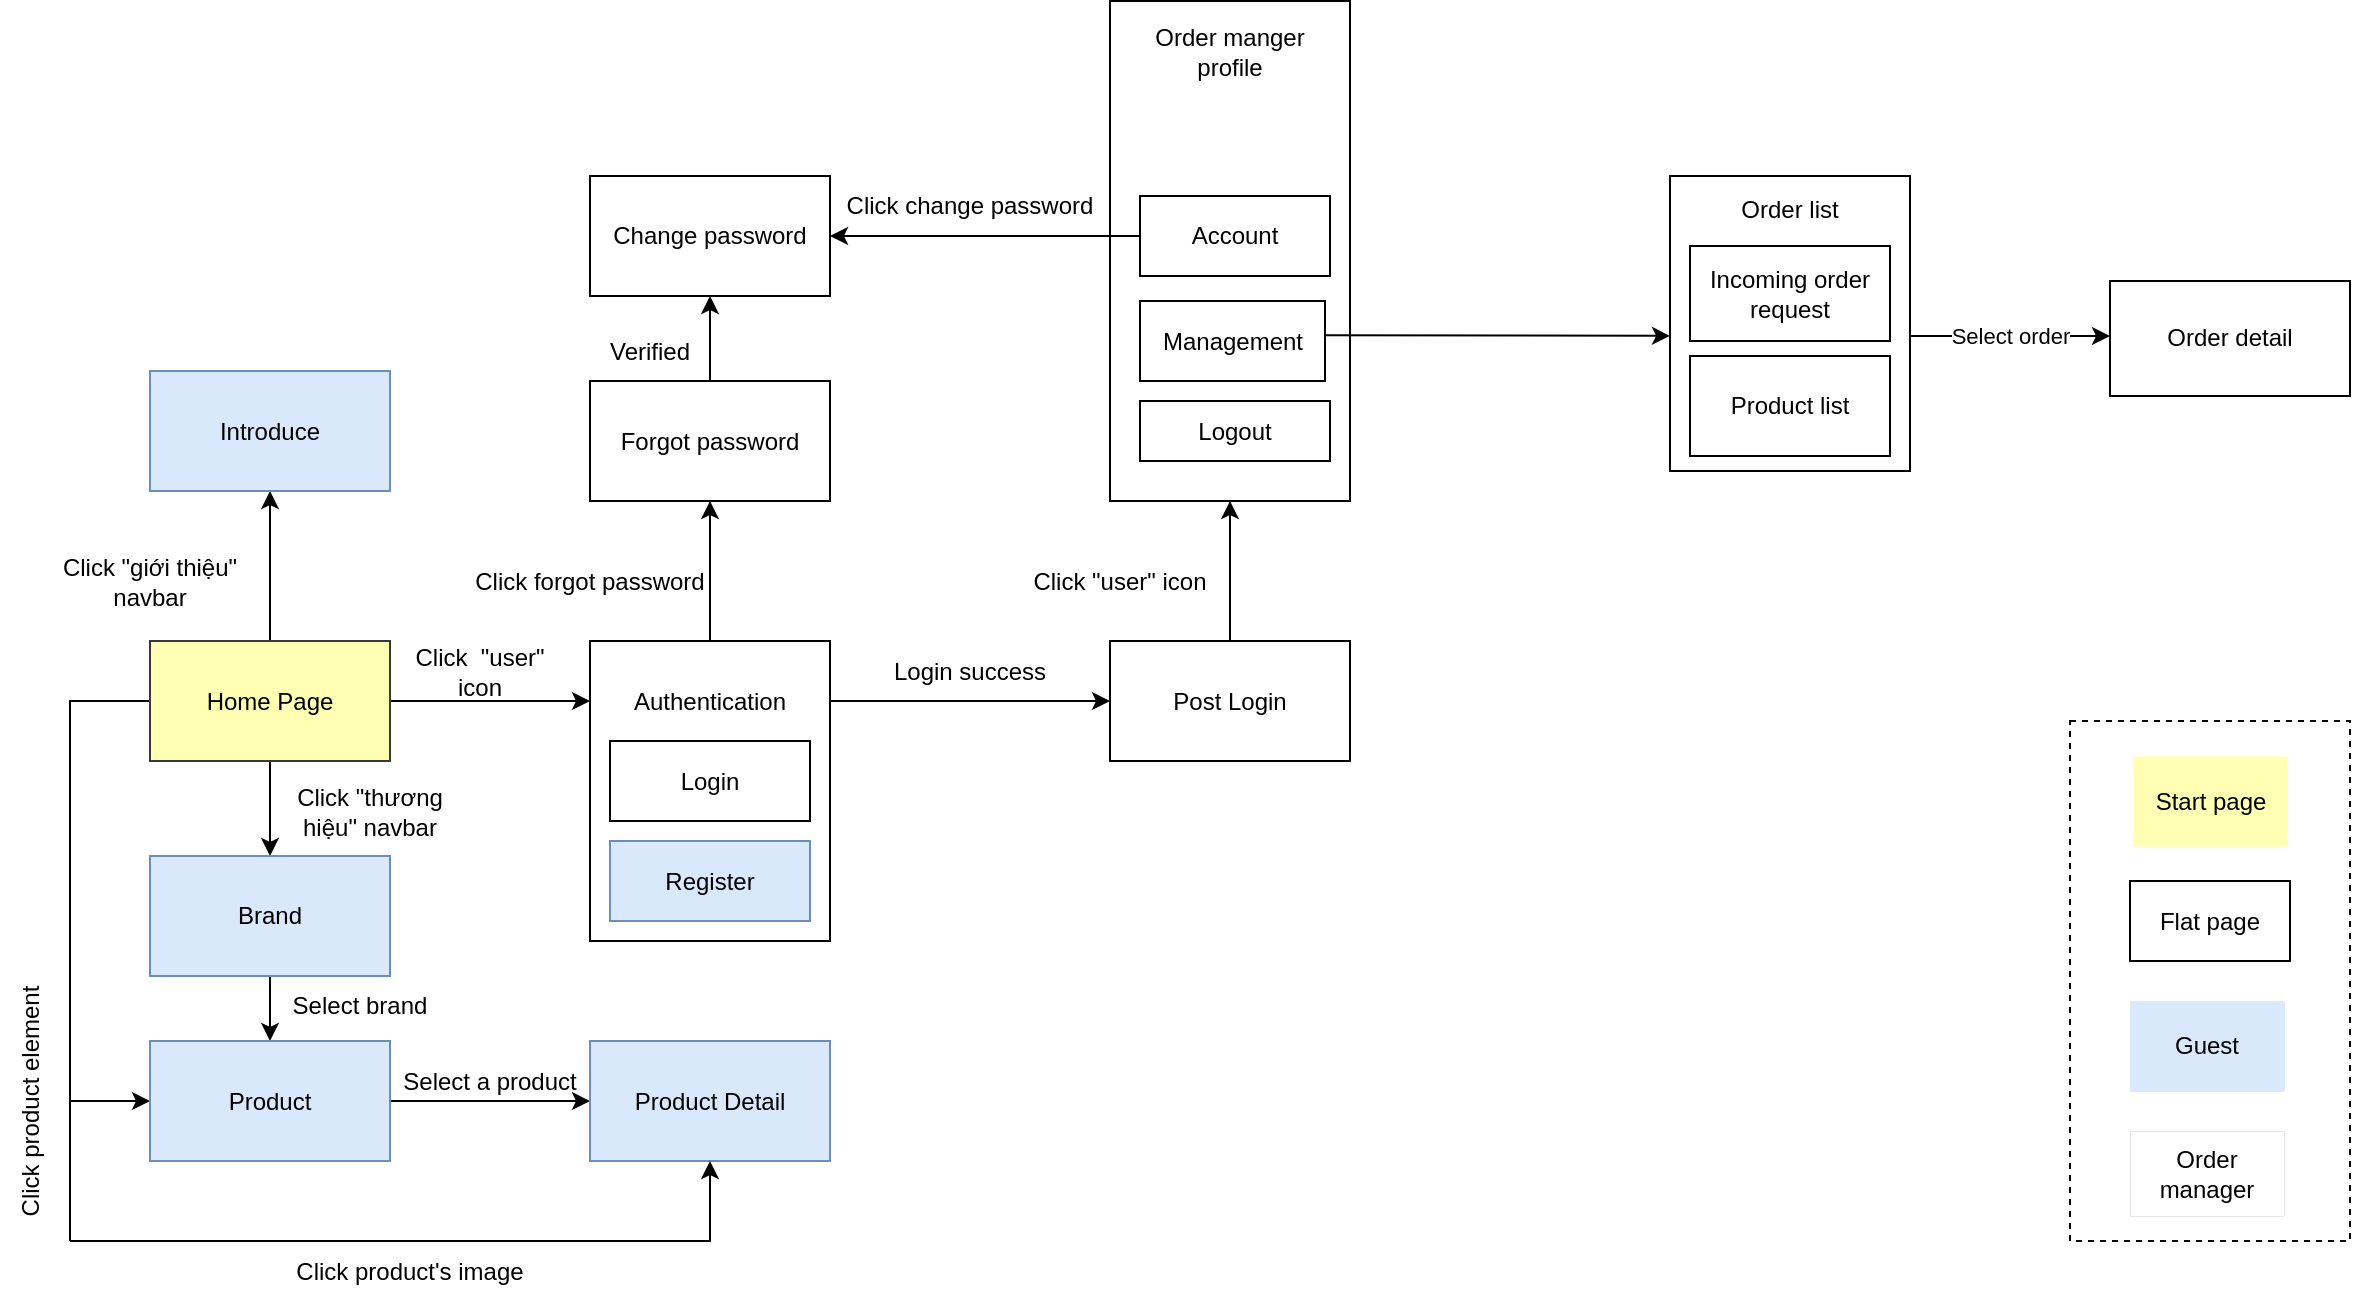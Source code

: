 <mxfile version="20.3.0" type="device"><diagram id="_5H-L2p9wcAScAushxqT" name="Trang-1"><mxGraphModel dx="-264" dy="693" grid="1" gridSize="10" guides="1" tooltips="1" connect="1" arrows="1" fold="1" page="1" pageScale="1" pageWidth="850" pageHeight="1100" math="0" shadow="0"><root><mxCell id="0"/><mxCell id="1" parent="0"/><mxCell id="MCsUvH6jt3mRJvjkBpip-1" style="edgeStyle=orthogonalEdgeStyle;rounded=0;orthogonalLoop=1;jettySize=auto;html=1;entryX=0.5;entryY=0;entryDx=0;entryDy=0;" parent="1" source="MCsUvH6jt3mRJvjkBpip-5" target="MCsUvH6jt3mRJvjkBpip-7" edge="1"><mxGeometry relative="1" as="geometry"/></mxCell><mxCell id="MCsUvH6jt3mRJvjkBpip-2" style="edgeStyle=orthogonalEdgeStyle;rounded=0;orthogonalLoop=1;jettySize=auto;html=1;entryX=0;entryY=0.5;entryDx=0;entryDy=0;" parent="1" source="MCsUvH6jt3mRJvjkBpip-5" target="MCsUvH6jt3mRJvjkBpip-9" edge="1"><mxGeometry relative="1" as="geometry"><mxPoint x="990" y="902.5" as="targetPoint"/><Array as="points"><mxPoint x="960" y="672.5"/><mxPoint x="960" y="872.5"/></Array></mxGeometry></mxCell><mxCell id="MCsUvH6jt3mRJvjkBpip-3" style="edgeStyle=orthogonalEdgeStyle;rounded=0;orthogonalLoop=1;jettySize=auto;html=1;" parent="1" source="MCsUvH6jt3mRJvjkBpip-5" edge="1"><mxGeometry relative="1" as="geometry"><mxPoint x="1220" y="672.5" as="targetPoint"/></mxGeometry></mxCell><mxCell id="MCsUvH6jt3mRJvjkBpip-4" style="edgeStyle=orthogonalEdgeStyle;rounded=0;orthogonalLoop=1;jettySize=auto;html=1;entryX=0.5;entryY=1;entryDx=0;entryDy=0;" parent="1" source="MCsUvH6jt3mRJvjkBpip-5" target="MCsUvH6jt3mRJvjkBpip-12" edge="1"><mxGeometry relative="1" as="geometry"/></mxCell><mxCell id="MCsUvH6jt3mRJvjkBpip-5" value="Home Page" style="rounded=0;whiteSpace=wrap;html=1;fillColor=#FFFFB3;strokeColor=#36393d;" parent="1" vertex="1"><mxGeometry x="1000" y="642.5" width="120" height="60" as="geometry"/></mxCell><mxCell id="MCsUvH6jt3mRJvjkBpip-6" value="" style="edgeStyle=orthogonalEdgeStyle;rounded=0;orthogonalLoop=1;jettySize=auto;html=1;" parent="1" source="MCsUvH6jt3mRJvjkBpip-7" target="MCsUvH6jt3mRJvjkBpip-9" edge="1"><mxGeometry relative="1" as="geometry"/></mxCell><mxCell id="MCsUvH6jt3mRJvjkBpip-7" value="Brand" style="rounded=0;whiteSpace=wrap;html=1;fillColor=#dae8fc;strokeColor=#6c8ebf;" parent="1" vertex="1"><mxGeometry x="1000" y="750" width="120" height="60" as="geometry"/></mxCell><mxCell id="MCsUvH6jt3mRJvjkBpip-8" style="edgeStyle=orthogonalEdgeStyle;rounded=0;orthogonalLoop=1;jettySize=auto;html=1;entryX=0;entryY=0.5;entryDx=0;entryDy=0;" parent="1" source="MCsUvH6jt3mRJvjkBpip-9" target="MCsUvH6jt3mRJvjkBpip-14" edge="1"><mxGeometry relative="1" as="geometry"><mxPoint x="1210" y="902.5" as="targetPoint"/></mxGeometry></mxCell><mxCell id="MCsUvH6jt3mRJvjkBpip-9" value="Product" style="rounded=0;whiteSpace=wrap;html=1;fillColor=#dae8fc;strokeColor=#6c8ebf;" parent="1" vertex="1"><mxGeometry x="1000" y="842.5" width="120" height="60" as="geometry"/></mxCell><mxCell id="MCsUvH6jt3mRJvjkBpip-10" style="edgeStyle=orthogonalEdgeStyle;rounded=0;orthogonalLoop=1;jettySize=auto;html=1;entryX=0;entryY=0.5;entryDx=0;entryDy=0;" parent="1" source="MCsUvH6jt3mRJvjkBpip-11" target="MCsUvH6jt3mRJvjkBpip-13" edge="1"><mxGeometry relative="1" as="geometry"><mxPoint x="1420" y="672.5" as="targetPoint"/><Array as="points"><mxPoint x="1350" y="672.5"/><mxPoint x="1350" y="672.5"/></Array></mxGeometry></mxCell><mxCell id="MCsUvH6jt3mRJvjkBpip-11" value="" style="rounded=0;whiteSpace=wrap;html=1;" parent="1" vertex="1"><mxGeometry x="1220" y="642.5" width="120" height="150" as="geometry"/></mxCell><mxCell id="MCsUvH6jt3mRJvjkBpip-12" value="Introduce" style="rounded=0;whiteSpace=wrap;html=1;fillColor=#dae8fc;strokeColor=#6c8ebf;" parent="1" vertex="1"><mxGeometry x="1000" y="507.5" width="120" height="60" as="geometry"/></mxCell><mxCell id="MCsUvH6jt3mRJvjkBpip-13" value="Post Login" style="rounded=0;whiteSpace=wrap;html=1;" parent="1" vertex="1"><mxGeometry x="1480" y="642.5" width="120" height="60" as="geometry"/></mxCell><mxCell id="MCsUvH6jt3mRJvjkBpip-14" value="Product Detail" style="rounded=0;whiteSpace=wrap;html=1;fillColor=#dae8fc;strokeColor=#6c8ebf;" parent="1" vertex="1"><mxGeometry x="1220" y="842.5" width="120" height="60" as="geometry"/></mxCell><mxCell id="MCsUvH6jt3mRJvjkBpip-15" value="" style="endArrow=none;html=1;rounded=0;" parent="1" edge="1"><mxGeometry width="50" height="50" relative="1" as="geometry"><mxPoint x="960" y="942.5" as="sourcePoint"/><mxPoint x="960" y="872.5" as="targetPoint"/></mxGeometry></mxCell><mxCell id="MCsUvH6jt3mRJvjkBpip-16" value="" style="endArrow=classic;html=1;rounded=0;entryX=0.5;entryY=1;entryDx=0;entryDy=0;" parent="1" target="MCsUvH6jt3mRJvjkBpip-14" edge="1"><mxGeometry width="50" height="50" relative="1" as="geometry"><mxPoint x="960" y="942.5" as="sourcePoint"/><mxPoint x="1400" y="972.5" as="targetPoint"/><Array as="points"><mxPoint x="1280" y="942.5"/></Array></mxGeometry></mxCell><mxCell id="MCsUvH6jt3mRJvjkBpip-17" value="Forgot password" style="rounded=0;whiteSpace=wrap;html=1;" parent="1" vertex="1"><mxGeometry x="1220" y="512.5" width="120" height="60" as="geometry"/></mxCell><mxCell id="MCsUvH6jt3mRJvjkBpip-18" value="" style="rounded=0;whiteSpace=wrap;html=1;" parent="1" vertex="1"><mxGeometry x="1480" y="322.5" width="120" height="250" as="geometry"/></mxCell><mxCell id="MCsUvH6jt3mRJvjkBpip-19" value="Order manger profile" style="text;html=1;strokeColor=none;fillColor=none;align=center;verticalAlign=middle;whiteSpace=wrap;rounded=0;" parent="1" vertex="1"><mxGeometry x="1495" y="332.5" width="90" height="30" as="geometry"/></mxCell><mxCell id="MCsUvH6jt3mRJvjkBpip-22" value="Account" style="rounded=0;whiteSpace=wrap;html=1;" parent="1" vertex="1"><mxGeometry x="1495" y="420" width="95" height="40" as="geometry"/></mxCell><mxCell id="MCsUvH6jt3mRJvjkBpip-23" value="" style="endArrow=classic;html=1;rounded=0;exitX=0.5;exitY=0;exitDx=0;exitDy=0;entryX=0.5;entryY=1;entryDx=0;entryDy=0;" parent="1" source="MCsUvH6jt3mRJvjkBpip-13" target="MCsUvH6jt3mRJvjkBpip-18" edge="1"><mxGeometry width="50" height="50" relative="1" as="geometry"><mxPoint x="1460" y="532.5" as="sourcePoint"/><mxPoint x="1510" y="482.5" as="targetPoint"/></mxGeometry></mxCell><mxCell id="MCsUvH6jt3mRJvjkBpip-24" value="" style="endArrow=classic;html=1;rounded=0;entryX=1;entryY=0.5;entryDx=0;entryDy=0;exitX=0;exitY=0.5;exitDx=0;exitDy=0;" parent="1" source="MCsUvH6jt3mRJvjkBpip-22" target="MCsUvH6jt3mRJvjkBpip-25" edge="1"><mxGeometry width="50" height="50" relative="1" as="geometry"><mxPoint x="1400" y="422.5" as="sourcePoint"/><mxPoint x="1380" y="542.5" as="targetPoint"/></mxGeometry></mxCell><mxCell id="MCsUvH6jt3mRJvjkBpip-25" value="Change password" style="rounded=0;whiteSpace=wrap;html=1;" parent="1" vertex="1"><mxGeometry x="1220" y="410" width="120" height="60" as="geometry"/></mxCell><mxCell id="MCsUvH6jt3mRJvjkBpip-26" value="" style="endArrow=classic;html=1;rounded=0;exitX=0.5;exitY=0;exitDx=0;exitDy=0;entryX=0.5;entryY=1;entryDx=0;entryDy=0;" parent="1" source="MCsUvH6jt3mRJvjkBpip-11" target="MCsUvH6jt3mRJvjkBpip-17" edge="1"><mxGeometry width="50" height="50" relative="1" as="geometry"><mxPoint x="1240" y="592.5" as="sourcePoint"/><mxPoint x="1290" y="542.5" as="targetPoint"/></mxGeometry></mxCell><mxCell id="MCsUvH6jt3mRJvjkBpip-27" value="" style="endArrow=classic;html=1;rounded=0;exitX=0.5;exitY=0;exitDx=0;exitDy=0;entryX=0.5;entryY=1;entryDx=0;entryDy=0;" parent="1" source="MCsUvH6jt3mRJvjkBpip-17" target="MCsUvH6jt3mRJvjkBpip-25" edge="1"><mxGeometry width="50" height="50" relative="1" as="geometry"><mxPoint x="1350" y="532.5" as="sourcePoint"/><mxPoint x="1400" y="482.5" as="targetPoint"/></mxGeometry></mxCell><mxCell id="MCsUvH6jt3mRJvjkBpip-38" value="Logout" style="rounded=0;whiteSpace=wrap;html=1;" parent="1" vertex="1"><mxGeometry x="1495" y="522.5" width="95" height="30" as="geometry"/></mxCell><mxCell id="MCsUvH6jt3mRJvjkBpip-39" value="Login" style="rounded=0;whiteSpace=wrap;html=1;" parent="1" vertex="1"><mxGeometry x="1230" y="692.5" width="100" height="40" as="geometry"/></mxCell><mxCell id="MCsUvH6jt3mRJvjkBpip-40" value="Register" style="rounded=0;whiteSpace=wrap;html=1;fillColor=#dae8fc;strokeColor=#6c8ebf;" parent="1" vertex="1"><mxGeometry x="1230" y="742.5" width="100" height="40" as="geometry"/></mxCell><mxCell id="MCsUvH6jt3mRJvjkBpip-41" value="Authentication" style="text;html=1;strokeColor=none;fillColor=none;align=center;verticalAlign=middle;whiteSpace=wrap;rounded=0;" parent="1" vertex="1"><mxGeometry x="1250" y="657.5" width="60" height="30" as="geometry"/></mxCell><mxCell id="MCsUvH6jt3mRJvjkBpip-46" value="Management" style="rounded=0;whiteSpace=wrap;html=1;" parent="1" vertex="1"><mxGeometry x="1495" y="472.5" width="92.5" height="40" as="geometry"/></mxCell><mxCell id="MCsUvH6jt3mRJvjkBpip-52" value="Click &quot;giới thiệu&quot; navbar" style="text;html=1;strokeColor=none;fillColor=none;align=center;verticalAlign=middle;whiteSpace=wrap;rounded=0;" parent="1" vertex="1"><mxGeometry x="940" y="597.5" width="120" height="30" as="geometry"/></mxCell><mxCell id="MCsUvH6jt3mRJvjkBpip-53" value="Click &quot;thương hiệu&quot; navbar" style="text;html=1;strokeColor=none;fillColor=none;align=center;verticalAlign=middle;whiteSpace=wrap;rounded=0;" parent="1" vertex="1"><mxGeometry x="1060" y="712.5" width="100" height="30" as="geometry"/></mxCell><mxCell id="MCsUvH6jt3mRJvjkBpip-54" value="Select brand" style="text;html=1;strokeColor=none;fillColor=none;align=center;verticalAlign=middle;whiteSpace=wrap;rounded=0;" parent="1" vertex="1"><mxGeometry x="1070" y="810" width="70" height="30" as="geometry"/></mxCell><mxCell id="MCsUvH6jt3mRJvjkBpip-55" value="Click product element" style="text;html=1;strokeColor=none;fillColor=none;align=center;verticalAlign=middle;whiteSpace=wrap;rounded=0;rotation=-90;" parent="1" vertex="1"><mxGeometry x="880" y="857.5" width="120" height="30" as="geometry"/></mxCell><mxCell id="MCsUvH6jt3mRJvjkBpip-57" value="Click product's image" style="text;html=1;strokeColor=none;fillColor=none;align=center;verticalAlign=middle;whiteSpace=wrap;rounded=0;" parent="1" vertex="1"><mxGeometry x="1070" y="942.5" width="120" height="30" as="geometry"/></mxCell><mxCell id="MCsUvH6jt3mRJvjkBpip-59" value="Select a product" style="text;html=1;strokeColor=none;fillColor=none;align=center;verticalAlign=middle;whiteSpace=wrap;rounded=0;" parent="1" vertex="1"><mxGeometry x="1120" y="847.5" width="100" height="30" as="geometry"/></mxCell><mxCell id="MCsUvH6jt3mRJvjkBpip-60" value="Click&amp;nbsp; &quot;user&quot; icon" style="text;html=1;strokeColor=none;fillColor=none;align=center;verticalAlign=middle;whiteSpace=wrap;rounded=0;" parent="1" vertex="1"><mxGeometry x="1120" y="642.5" width="90" height="30" as="geometry"/></mxCell><mxCell id="MCsUvH6jt3mRJvjkBpip-65" value="Click forgot password" style="text;html=1;strokeColor=none;fillColor=none;align=center;verticalAlign=middle;whiteSpace=wrap;rounded=0;" parent="1" vertex="1"><mxGeometry x="1160" y="597.5" width="120" height="30" as="geometry"/></mxCell><mxCell id="MCsUvH6jt3mRJvjkBpip-67" value="Verified" style="text;html=1;strokeColor=none;fillColor=none;align=center;verticalAlign=middle;whiteSpace=wrap;rounded=0;" parent="1" vertex="1"><mxGeometry x="1220" y="482.5" width="60" height="30" as="geometry"/></mxCell><mxCell id="MCsUvH6jt3mRJvjkBpip-68" value="Click change password" style="text;html=1;strokeColor=none;fillColor=none;align=center;verticalAlign=middle;whiteSpace=wrap;rounded=0;rotation=0;" parent="1" vertex="1"><mxGeometry x="1340" y="410" width="140" height="30" as="geometry"/></mxCell><mxCell id="MCsUvH6jt3mRJvjkBpip-71" value="Login success" style="text;html=1;strokeColor=none;fillColor=none;align=center;verticalAlign=middle;whiteSpace=wrap;rounded=0;" parent="1" vertex="1"><mxGeometry x="1370" y="642.5" width="80" height="30" as="geometry"/></mxCell><mxCell id="MCsUvH6jt3mRJvjkBpip-72" value="Click &quot;user&quot; icon" style="text;html=1;strokeColor=none;fillColor=none;align=center;verticalAlign=middle;whiteSpace=wrap;rounded=0;" parent="1" vertex="1"><mxGeometry x="1440" y="597.5" width="90" height="30" as="geometry"/></mxCell><mxCell id="MCsUvH6jt3mRJvjkBpip-146" value="" style="rounded=0;whiteSpace=wrap;html=1;dashed=1;" parent="1" vertex="1"><mxGeometry x="1960" y="682.5" width="140" height="260" as="geometry"/></mxCell><mxCell id="MCsUvH6jt3mRJvjkBpip-147" value="Guest" style="rounded=0;whiteSpace=wrap;html=1;dashed=1;strokeWidth=0;fillColor=#dae8fc;strokeColor=#6c8ebf;" parent="1" vertex="1"><mxGeometry x="1990" y="822.5" width="77" height="45" as="geometry"/></mxCell><mxCell id="MCsUvH6jt3mRJvjkBpip-148" value="Order manager" style="rounded=0;whiteSpace=wrap;html=1;dashed=1;strokeWidth=0;" parent="1" vertex="1"><mxGeometry x="1990" y="887.5" width="77" height="42.5" as="geometry"/></mxCell><mxCell id="MCsUvH6jt3mRJvjkBpip-149" value="Flat page" style="rounded=0;whiteSpace=wrap;html=1;strokeWidth=1;perimeterSpacing=1;" parent="1" vertex="1"><mxGeometry x="1990" y="762.5" width="80" height="40" as="geometry"/></mxCell><mxCell id="MCsUvH6jt3mRJvjkBpip-150" value="Start page" style="rounded=0;whiteSpace=wrap;html=1;dashed=1;strokeWidth=0;fillColor=#FFFFB3;strokeColor=#FFFFB3;" parent="1" vertex="1"><mxGeometry x="1991.5" y="700" width="77" height="45" as="geometry"/></mxCell><mxCell id="RnmL-ifgaD5UbTdM2IDE-5" value="" style="endArrow=classic;html=1;rounded=0;exitX=0.995;exitY=0.427;exitDx=0;exitDy=0;entryX=0;entryY=0.542;entryDx=0;entryDy=0;entryPerimeter=0;exitPerimeter=0;" parent="1" edge="1" target="RnmL-ifgaD5UbTdM2IDE-6" source="MCsUvH6jt3mRJvjkBpip-46"><mxGeometry width="50" height="50" relative="1" as="geometry"><mxPoint x="1587.5" y="482.5" as="sourcePoint"/><mxPoint x="1710" y="500" as="targetPoint"/><Array as="points"/></mxGeometry></mxCell><mxCell id="RnmL-ifgaD5UbTdM2IDE-6" value="Order list&lt;br&gt;&lt;br&gt;&lt;br&gt;&lt;br&gt;&lt;br&gt;&lt;br&gt;&lt;br&gt;&lt;br&gt;&lt;br&gt;" style="rounded=0;whiteSpace=wrap;html=1;" parent="1" vertex="1"><mxGeometry x="1760" y="410" width="120" height="147.5" as="geometry"/></mxCell><mxCell id="RnmL-ifgaD5UbTdM2IDE-7" value="Product list" style="rounded=0;whiteSpace=wrap;html=1;" parent="1" vertex="1"><mxGeometry x="1770" y="500" width="100" height="50" as="geometry"/></mxCell><mxCell id="RnmL-ifgaD5UbTdM2IDE-8" value="Incoming order request" style="rounded=0;whiteSpace=wrap;html=1;" parent="1" vertex="1"><mxGeometry x="1770" y="445" width="100" height="47.5" as="geometry"/></mxCell><mxCell id="RnmL-ifgaD5UbTdM2IDE-9" value="Select order" style="endArrow=classic;html=1;rounded=0;exitX=1.003;exitY=0.542;exitDx=0;exitDy=0;exitPerimeter=0;" parent="1" source="RnmL-ifgaD5UbTdM2IDE-6" edge="1"><mxGeometry width="50" height="50" relative="1" as="geometry"><mxPoint x="1880" y="492.5" as="sourcePoint"/><mxPoint x="1980" y="490" as="targetPoint"/><Array as="points"><mxPoint x="1960" y="490"/></Array></mxGeometry></mxCell><mxCell id="RnmL-ifgaD5UbTdM2IDE-10" value="Order detail" style="rounded=0;whiteSpace=wrap;html=1;" parent="1" vertex="1"><mxGeometry x="1980" y="462.5" width="120" height="57.5" as="geometry"/></mxCell></root></mxGraphModel></diagram></mxfile>